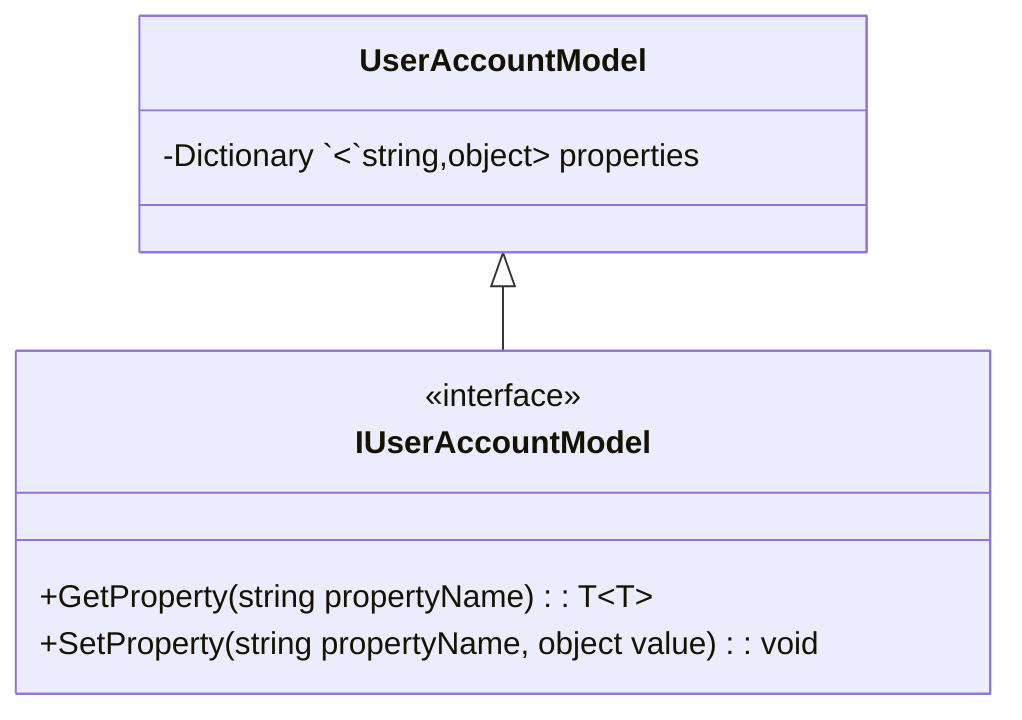 classDiagram 
  UserAccountModel <|-- IUserAccountModel


  %% For the life of me, I can't figure out how to make <string><object> in mermaid.js
  %% may not be supported
  %% I have quite literally gone thru multiple pull requests to find this and no match

  class UserAccountModel{
    -Dictionary `<`string,object> properties
    
  }

  class IUserAccountModel{
    <<interface>>
    +GetProperty(string propertyName): T~T~
    +SetProperty(string propertyName, object value): void
  }